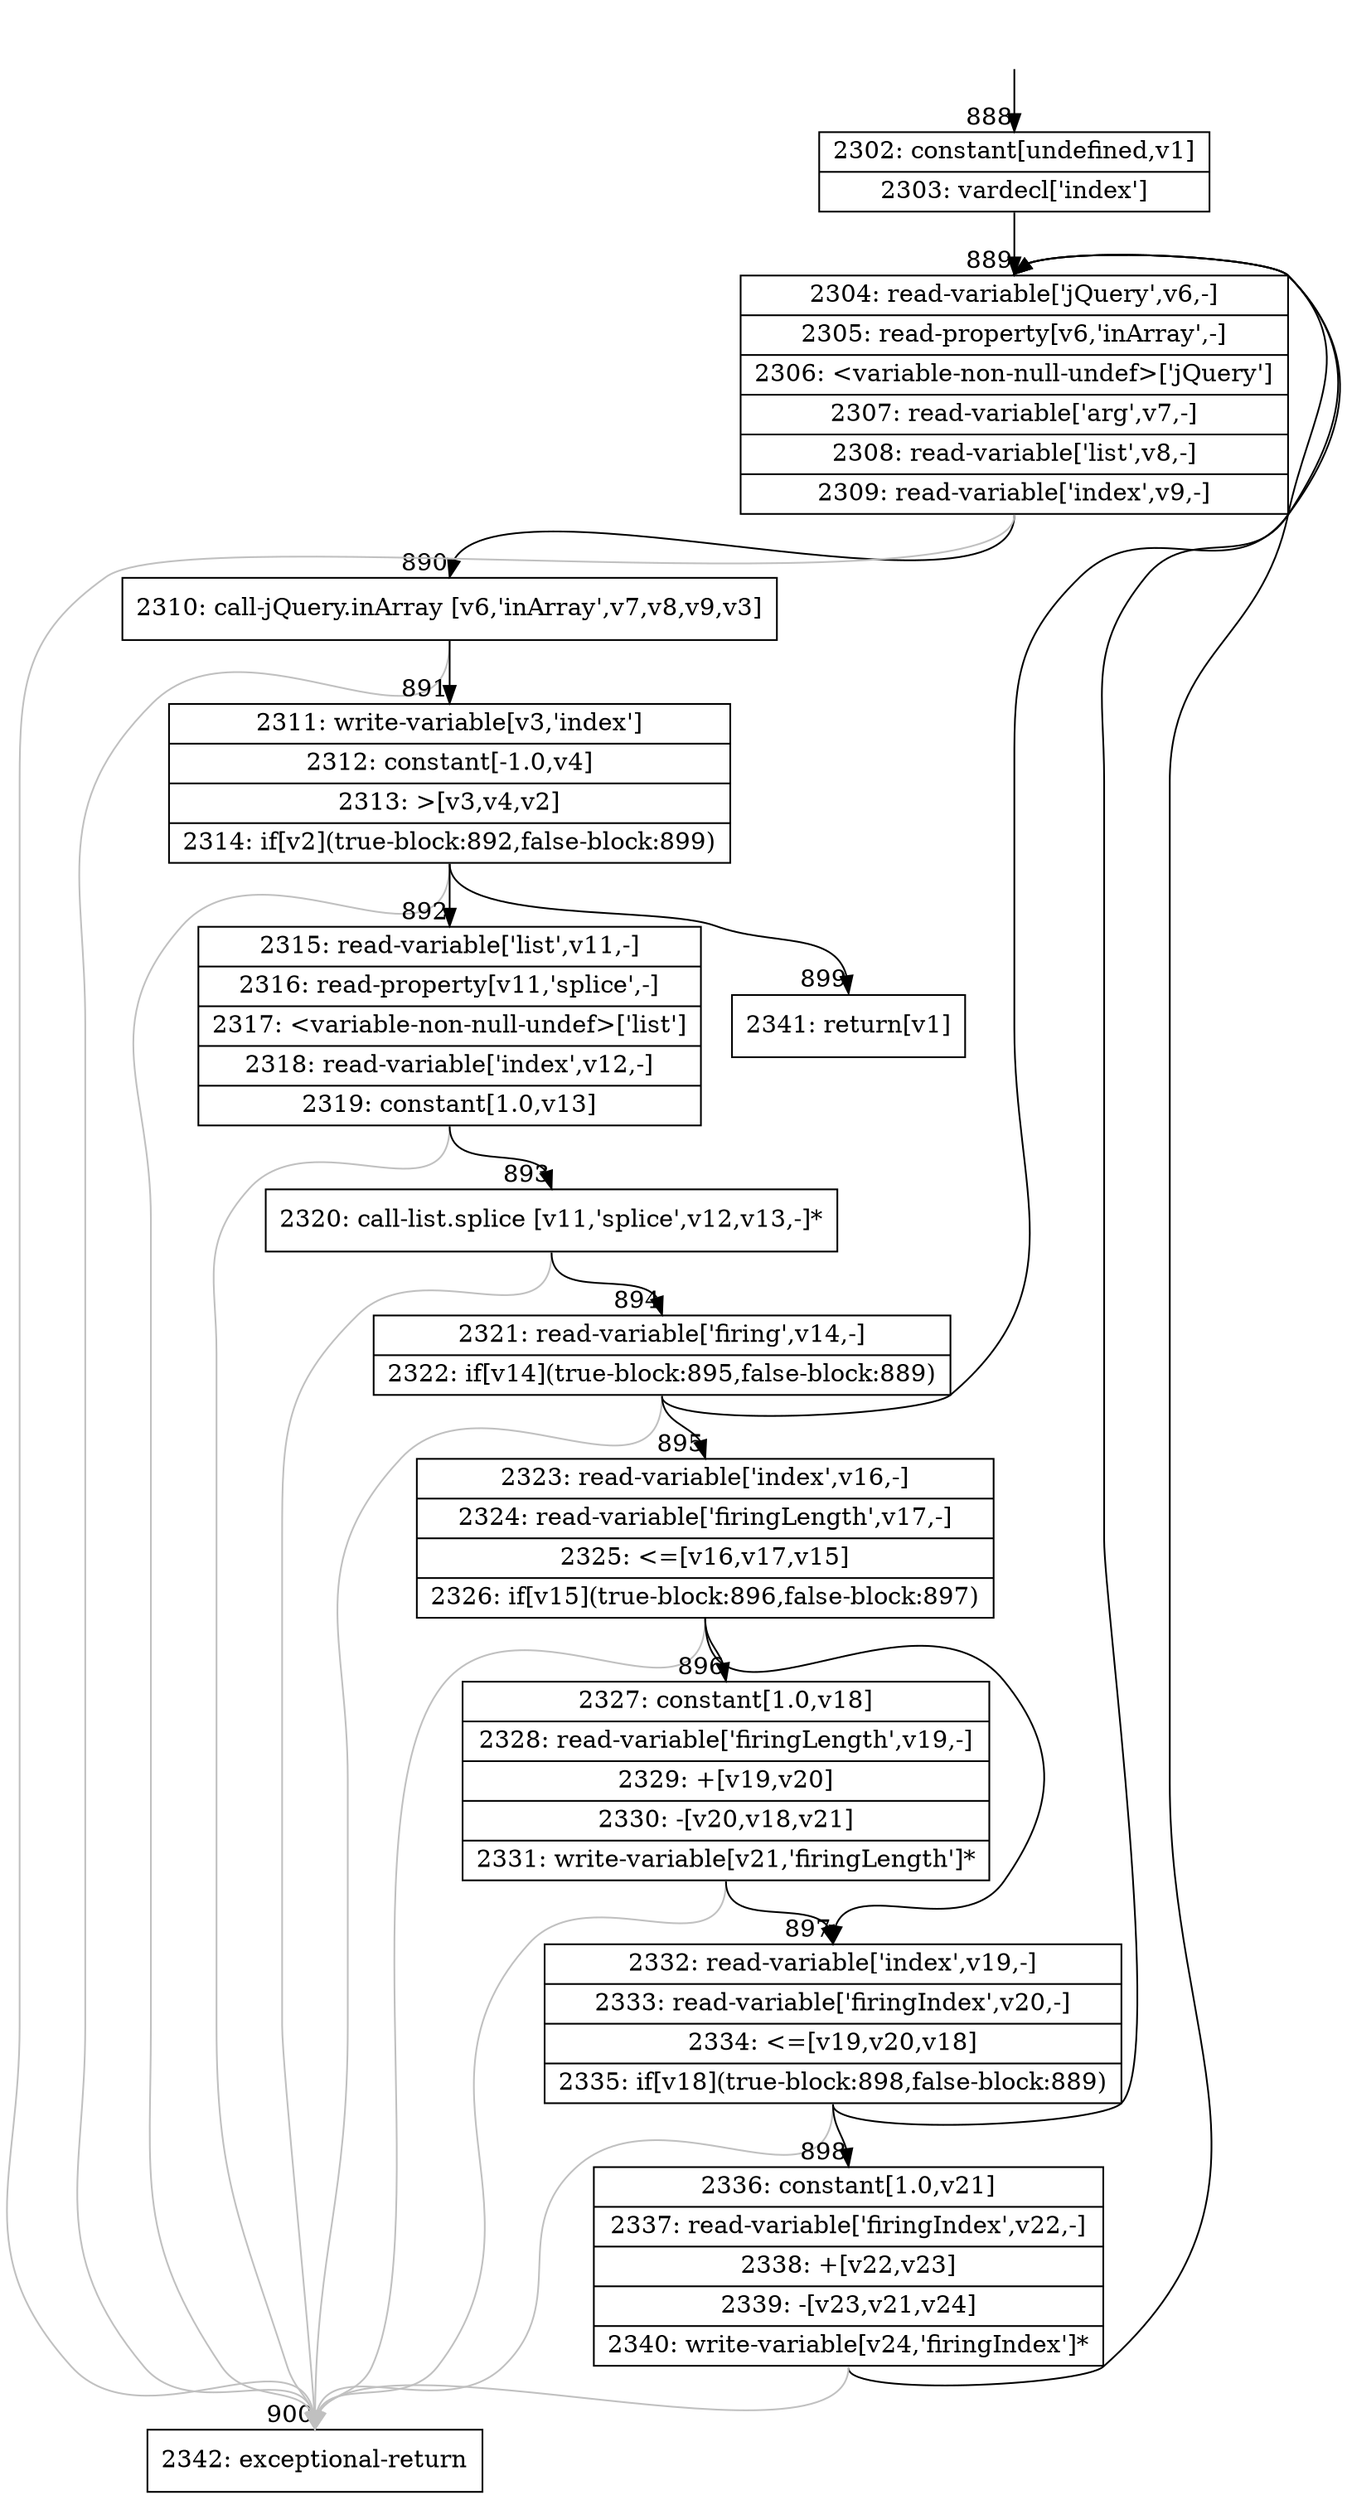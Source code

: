 digraph {
rankdir="TD"
BB_entry65[shape=none,label=""];
BB_entry65 -> BB888 [tailport=s, headport=n, headlabel="    888"]
BB888 [shape=record label="{2302: constant[undefined,v1]|2303: vardecl['index']}" ] 
BB888 -> BB889 [tailport=s, headport=n, headlabel="      889"]
BB889 [shape=record label="{2304: read-variable['jQuery',v6,-]|2305: read-property[v6,'inArray',-]|2306: \<variable-non-null-undef\>['jQuery']|2307: read-variable['arg',v7,-]|2308: read-variable['list',v8,-]|2309: read-variable['index',v9,-]}" ] 
BB889 -> BB890 [tailport=s, headport=n, headlabel="      890"]
BB889 -> BB900 [tailport=s, headport=n, color=gray, headlabel="      900"]
BB890 [shape=record label="{2310: call-jQuery.inArray [v6,'inArray',v7,v8,v9,v3]}" ] 
BB890 -> BB891 [tailport=s, headport=n, headlabel="      891"]
BB890 -> BB900 [tailport=s, headport=n, color=gray]
BB891 [shape=record label="{2311: write-variable[v3,'index']|2312: constant[-1.0,v4]|2313: \>[v3,v4,v2]|2314: if[v2](true-block:892,false-block:899)}" ] 
BB891 -> BB892 [tailport=s, headport=n, headlabel="      892"]
BB891 -> BB899 [tailport=s, headport=n, headlabel="      899"]
BB891 -> BB900 [tailport=s, headport=n, color=gray]
BB892 [shape=record label="{2315: read-variable['list',v11,-]|2316: read-property[v11,'splice',-]|2317: \<variable-non-null-undef\>['list']|2318: read-variable['index',v12,-]|2319: constant[1.0,v13]}" ] 
BB892 -> BB893 [tailport=s, headport=n, headlabel="      893"]
BB892 -> BB900 [tailport=s, headport=n, color=gray]
BB893 [shape=record label="{2320: call-list.splice [v11,'splice',v12,v13,-]*}" ] 
BB893 -> BB894 [tailport=s, headport=n, headlabel="      894"]
BB893 -> BB900 [tailport=s, headport=n, color=gray]
BB894 [shape=record label="{2321: read-variable['firing',v14,-]|2322: if[v14](true-block:895,false-block:889)}" ] 
BB894 -> BB895 [tailport=s, headport=n, headlabel="      895"]
BB894 -> BB889 [tailport=s, headport=n]
BB894 -> BB900 [tailport=s, headport=n, color=gray]
BB895 [shape=record label="{2323: read-variable['index',v16,-]|2324: read-variable['firingLength',v17,-]|2325: \<=[v16,v17,v15]|2326: if[v15](true-block:896,false-block:897)}" ] 
BB895 -> BB896 [tailport=s, headport=n, headlabel="      896"]
BB895 -> BB897 [tailport=s, headport=n, headlabel="      897"]
BB895 -> BB900 [tailport=s, headport=n, color=gray]
BB896 [shape=record label="{2327: constant[1.0,v18]|2328: read-variable['firingLength',v19,-]|2329: +[v19,v20]|2330: -[v20,v18,v21]|2331: write-variable[v21,'firingLength']*}" ] 
BB896 -> BB897 [tailport=s, headport=n]
BB896 -> BB900 [tailport=s, headport=n, color=gray]
BB897 [shape=record label="{2332: read-variable['index',v19,-]|2333: read-variable['firingIndex',v20,-]|2334: \<=[v19,v20,v18]|2335: if[v18](true-block:898,false-block:889)}" ] 
BB897 -> BB898 [tailport=s, headport=n, headlabel="      898"]
BB897 -> BB889 [tailport=s, headport=n]
BB897 -> BB900 [tailport=s, headport=n, color=gray]
BB898 [shape=record label="{2336: constant[1.0,v21]|2337: read-variable['firingIndex',v22,-]|2338: +[v22,v23]|2339: -[v23,v21,v24]|2340: write-variable[v24,'firingIndex']*}" ] 
BB898 -> BB889 [tailport=s, headport=n]
BB898 -> BB900 [tailport=s, headport=n, color=gray]
BB899 [shape=record label="{2341: return[v1]}" ] 
BB900 [shape=record label="{2342: exceptional-return}" ] 
}
